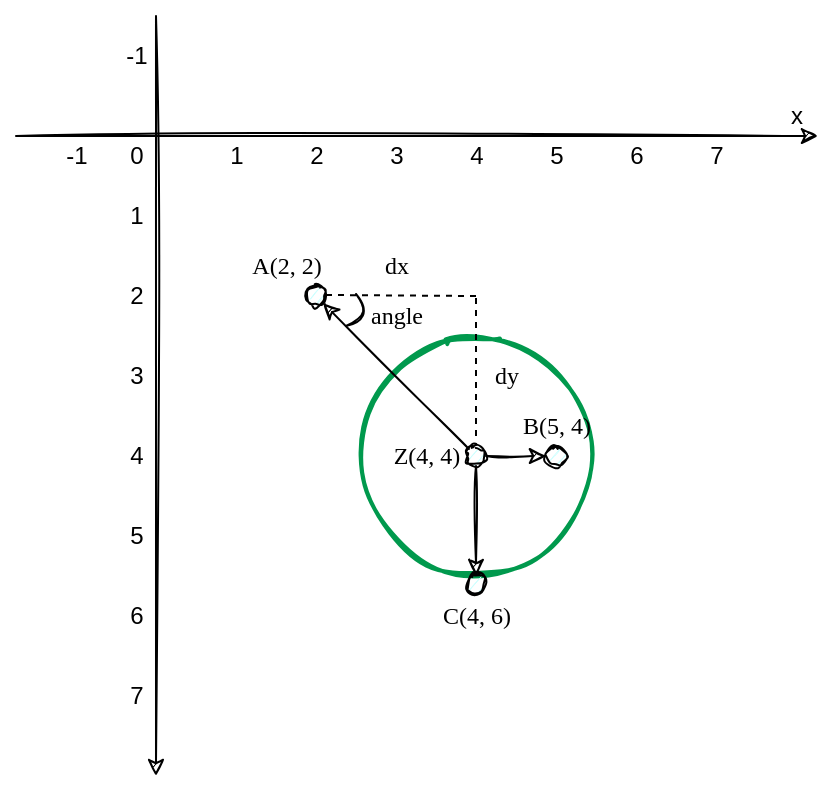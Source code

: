 <mxfile>
    <diagram id="mSHDbhP4EA9RL5Qm9t1z" name="第 1 页">
        <mxGraphModel dx="1074" dy="713" grid="1" gridSize="10" guides="1" tooltips="1" connect="1" arrows="1" fold="1" page="0" pageScale="1" pageWidth="827" pageHeight="1169" background="none" math="1" shadow="0">
            <root>
                <mxCell id="0"/>
                <mxCell id="1" parent="0"/>
                <mxCell id="2" value="" style="endArrow=classic;html=1;entryX=1.05;entryY=1;entryDx=0;entryDy=0;entryPerimeter=0;rounded=0;sketch=1;" parent="1" target="4" edge="1">
                    <mxGeometry width="50" height="50" relative="1" as="geometry">
                        <mxPoint x="290" y="280" as="sourcePoint"/>
                        <mxPoint x="550" y="280" as="targetPoint"/>
                    </mxGeometry>
                </mxCell>
                <mxCell id="3" value="" style="endArrow=classic;html=1;rounded=0;sketch=1;" parent="1" edge="1">
                    <mxGeometry width="50" height="50" relative="1" as="geometry">
                        <mxPoint x="360" y="220" as="sourcePoint"/>
                        <mxPoint x="360" y="600" as="targetPoint"/>
                    </mxGeometry>
                </mxCell>
                <mxCell id="4" value="x" style="text;html=1;align=center;verticalAlign=middle;resizable=0;points=[];autosize=1;strokeColor=none;fillColor=none;rounded=0;sketch=1;" parent="1" vertex="1">
                    <mxGeometry x="670" y="260" width="20" height="20" as="geometry"/>
                </mxCell>
                <mxCell id="5" value="0" style="text;html=1;align=center;verticalAlign=middle;resizable=0;points=[];autosize=1;strokeColor=none;fillColor=none;rounded=0;sketch=1;" parent="1" vertex="1">
                    <mxGeometry x="340" y="280" width="20" height="20" as="geometry"/>
                </mxCell>
                <mxCell id="6" value="1" style="text;html=1;align=center;verticalAlign=middle;resizable=0;points=[];autosize=1;strokeColor=none;fillColor=none;rounded=0;sketch=1;" parent="1" vertex="1">
                    <mxGeometry x="390" y="280" width="20" height="20" as="geometry"/>
                </mxCell>
                <mxCell id="7" value="2" style="text;html=1;align=center;verticalAlign=middle;resizable=0;points=[];autosize=1;strokeColor=none;fillColor=none;rounded=0;sketch=1;" parent="1" vertex="1">
                    <mxGeometry x="430" y="280" width="20" height="20" as="geometry"/>
                </mxCell>
                <mxCell id="8" value="3" style="text;html=1;align=center;verticalAlign=middle;resizable=0;points=[];autosize=1;strokeColor=none;fillColor=none;rounded=0;sketch=1;" parent="1" vertex="1">
                    <mxGeometry x="470" y="280" width="20" height="20" as="geometry"/>
                </mxCell>
                <mxCell id="9" value="4" style="text;html=1;align=center;verticalAlign=middle;resizable=0;points=[];autosize=1;strokeColor=none;fillColor=none;rounded=0;sketch=1;" parent="1" vertex="1">
                    <mxGeometry x="510" y="280" width="20" height="20" as="geometry"/>
                </mxCell>
                <mxCell id="10" value="1" style="text;html=1;align=center;verticalAlign=middle;resizable=0;points=[];autosize=1;strokeColor=none;fillColor=none;rounded=0;sketch=1;" parent="1" vertex="1">
                    <mxGeometry x="340" y="310" width="20" height="20" as="geometry"/>
                </mxCell>
                <mxCell id="11" value="2" style="text;html=1;align=center;verticalAlign=middle;resizable=0;points=[];autosize=1;strokeColor=none;fillColor=none;rounded=0;sketch=1;" parent="1" vertex="1">
                    <mxGeometry x="340" y="350" width="20" height="20" as="geometry"/>
                </mxCell>
                <mxCell id="12" value="3" style="text;html=1;align=center;verticalAlign=middle;resizable=0;points=[];autosize=1;strokeColor=none;fillColor=none;rounded=0;sketch=1;" parent="1" vertex="1">
                    <mxGeometry x="340" y="390" width="20" height="20" as="geometry"/>
                </mxCell>
                <mxCell id="13" value="4" style="text;html=1;align=center;verticalAlign=middle;resizable=0;points=[];autosize=1;strokeColor=none;fillColor=none;rounded=0;sketch=1;" parent="1" vertex="1">
                    <mxGeometry x="340" y="430" width="20" height="20" as="geometry"/>
                </mxCell>
                <mxCell id="14" value="-1" style="text;html=1;align=center;verticalAlign=middle;resizable=0;points=[];autosize=1;strokeColor=none;fillColor=none;rounded=0;sketch=1;" parent="1" vertex="1">
                    <mxGeometry x="305" y="280" width="30" height="20" as="geometry"/>
                </mxCell>
                <mxCell id="15" value="-1" style="text;html=1;align=center;verticalAlign=middle;resizable=0;points=[];autosize=1;strokeColor=none;fillColor=none;rounded=0;sketch=1;" parent="1" vertex="1">
                    <mxGeometry x="335" y="230" width="30" height="20" as="geometry"/>
                </mxCell>
                <mxCell id="16" value="" style="ellipse;whiteSpace=wrap;html=1;aspect=fixed;fillColor=none;strokeColor=#00994D;strokeWidth=2;rounded=0;sketch=1;fontFamily=Comic Sans MS;" parent="1" vertex="1">
                    <mxGeometry x="460" y="380" width="120" height="120" as="geometry"/>
                </mxCell>
                <mxCell id="17" value="" style="ellipse;whiteSpace=wrap;html=1;aspect=fixed;fillColor=#CCFFFF;strokeColor=#000000;rounded=0;sketch=1;fontFamily=Comic Sans MS;" parent="1" vertex="1">
                    <mxGeometry x="435" y="355" width="10" height="10" as="geometry"/>
                </mxCell>
                <mxCell id="22" value="5" style="text;html=1;align=center;verticalAlign=middle;resizable=0;points=[];autosize=1;strokeColor=none;fillColor=none;rounded=0;sketch=1;" parent="1" vertex="1">
                    <mxGeometry x="550" y="280" width="20" height="20" as="geometry"/>
                </mxCell>
                <mxCell id="23" value="6" style="text;html=1;align=center;verticalAlign=middle;resizable=0;points=[];autosize=1;strokeColor=none;fillColor=none;rounded=0;sketch=1;" parent="1" vertex="1">
                    <mxGeometry x="590" y="280" width="20" height="20" as="geometry"/>
                </mxCell>
                <mxCell id="24" value="7" style="text;html=1;align=center;verticalAlign=middle;resizable=0;points=[];autosize=1;strokeColor=none;fillColor=none;rounded=0;sketch=1;" parent="1" vertex="1">
                    <mxGeometry x="630" y="280" width="20" height="20" as="geometry"/>
                </mxCell>
                <mxCell id="25" value="5" style="text;html=1;align=center;verticalAlign=middle;resizable=0;points=[];autosize=1;strokeColor=none;fillColor=none;rounded=0;sketch=1;" parent="1" vertex="1">
                    <mxGeometry x="340" y="470" width="20" height="20" as="geometry"/>
                </mxCell>
                <mxCell id="26" value="6" style="text;html=1;align=center;verticalAlign=middle;resizable=0;points=[];autosize=1;strokeColor=none;fillColor=none;rounded=0;sketch=1;" parent="1" vertex="1">
                    <mxGeometry x="340" y="510" width="20" height="20" as="geometry"/>
                </mxCell>
                <mxCell id="27" value="7" style="text;html=1;align=center;verticalAlign=middle;resizable=0;points=[];autosize=1;strokeColor=none;fillColor=none;rounded=0;sketch=1;" parent="1" vertex="1">
                    <mxGeometry x="340" y="550" width="20" height="20" as="geometry"/>
                </mxCell>
                <mxCell id="31" style="edgeStyle=none;html=1;exitX=0;exitY=0;exitDx=0;exitDy=0;entryX=1;entryY=1;entryDx=0;entryDy=0;rounded=0;sketch=1;fontFamily=Comic Sans MS;" parent="1" source="30" target="17" edge="1">
                    <mxGeometry relative="1" as="geometry"/>
                </mxCell>
                <mxCell id="33" style="edgeStyle=none;html=1;exitX=0.5;exitY=1;exitDx=0;exitDy=0;rounded=0;sketch=1;fontFamily=Comic Sans MS;" parent="1" source="30" target="16" edge="1">
                    <mxGeometry relative="1" as="geometry"/>
                </mxCell>
                <mxCell id="45" style="edgeStyle=none;html=1;exitX=1;exitY=0.5;exitDx=0;exitDy=0;entryX=0;entryY=0.5;entryDx=0;entryDy=0;rounded=0;sketch=1;fontFamily=Comic Sans MS;" parent="1" source="30" target="34" edge="1">
                    <mxGeometry relative="1" as="geometry"/>
                </mxCell>
                <mxCell id="30" value="" style="ellipse;whiteSpace=wrap;html=1;aspect=fixed;fillColor=#CCFFFF;rounded=0;sketch=1;fontFamily=Comic Sans MS;" parent="1" vertex="1">
                    <mxGeometry x="515" y="435" width="10" height="10" as="geometry"/>
                </mxCell>
                <mxCell id="32" value="" style="ellipse;whiteSpace=wrap;html=1;aspect=fixed;fillColor=#CCFFFF;rounded=0;sketch=1;fontFamily=Comic Sans MS;" parent="1" vertex="1">
                    <mxGeometry x="515" y="499" width="10" height="10" as="geometry"/>
                </mxCell>
                <mxCell id="34" value="" style="ellipse;whiteSpace=wrap;html=1;aspect=fixed;fillColor=#CCFFFF;rounded=0;sketch=1;fontFamily=Comic Sans MS;" parent="1" vertex="1">
                    <mxGeometry x="555" y="435" width="10" height="10" as="geometry"/>
                </mxCell>
                <mxCell id="42" value="Z(4, 4)" style="text;html=1;align=center;verticalAlign=middle;resizable=0;points=[];autosize=1;strokeColor=none;fillColor=none;rounded=0;sketch=1;fontFamily=Comic Sans MS;" parent="1" vertex="1">
                    <mxGeometry x="470" y="430" width="50" height="20" as="geometry"/>
                </mxCell>
                <mxCell id="47" value="A(2, 2)" style="text;html=1;align=center;verticalAlign=middle;resizable=0;points=[];autosize=1;strokeColor=none;fillColor=none;rounded=0;sketch=1;fontFamily=Comic Sans MS;" parent="1" vertex="1">
                    <mxGeometry x="400" y="335" width="50" height="20" as="geometry"/>
                </mxCell>
                <mxCell id="48" value="B(5, 4)" style="text;html=1;align=center;verticalAlign=middle;resizable=0;points=[];autosize=1;strokeColor=none;fillColor=none;rounded=0;sketch=1;fontFamily=Comic Sans MS;" parent="1" vertex="1">
                    <mxGeometry x="535" y="415" width="50" height="20" as="geometry"/>
                </mxCell>
                <mxCell id="49" value="C(4, 6)" style="text;html=1;align=center;verticalAlign=middle;resizable=0;points=[];autosize=1;strokeColor=none;fillColor=none;rounded=0;sketch=1;fontFamily=Comic Sans MS;" parent="1" vertex="1">
                    <mxGeometry x="495" y="510" width="50" height="20" as="geometry"/>
                </mxCell>
                <mxCell id="50" value="" style="endArrow=none;dashed=1;html=1;fontFamily=Comic Sans MS;" edge="1" parent="1">
                    <mxGeometry width="50" height="50" relative="1" as="geometry">
                        <mxPoint x="445" y="359.5" as="sourcePoint"/>
                        <mxPoint x="520" y="360" as="targetPoint"/>
                    </mxGeometry>
                </mxCell>
                <mxCell id="52" value="" style="endArrow=none;dashed=1;html=1;fontFamily=Comic Sans MS;" edge="1" parent="1">
                    <mxGeometry width="50" height="50" relative="1" as="geometry">
                        <mxPoint x="520" y="430" as="sourcePoint"/>
                        <mxPoint x="520" y="360" as="targetPoint"/>
                    </mxGeometry>
                </mxCell>
                <mxCell id="55" value="" style="endArrow=none;html=1;curved=1;endSize=6;sketch=1;fontFamily=Comic Sans MS;" edge="1" parent="1">
                    <mxGeometry width="50" height="50" relative="1" as="geometry">
                        <mxPoint x="455" y="375" as="sourcePoint"/>
                        <mxPoint x="460" y="359" as="targetPoint"/>
                        <Array as="points">
                            <mxPoint x="470" y="370"/>
                        </Array>
                    </mxGeometry>
                </mxCell>
                <mxCell id="57" value="dx" style="text;html=1;align=center;verticalAlign=middle;resizable=0;points=[];autosize=1;strokeColor=none;fillColor=none;sketch=0;glass=0;rounded=0;shadow=0;fontSize=12;fontFamily=Comic Sans MS;" vertex="1" parent="1">
                    <mxGeometry x="465" y="335" width="30" height="20" as="geometry"/>
                </mxCell>
                <mxCell id="58" value="dy" style="text;html=1;align=center;verticalAlign=middle;resizable=0;points=[];autosize=1;strokeColor=none;fillColor=none;fontFamily=Comic Sans MS;" vertex="1" parent="1">
                    <mxGeometry x="520" y="390" width="30" height="20" as="geometry"/>
                </mxCell>
                <mxCell id="62" value="angle" style="text;html=1;align=center;verticalAlign=middle;resizable=0;points=[];autosize=1;strokeColor=none;fillColor=none;fontSize=12;fontFamily=Comic Sans MS;" vertex="1" parent="1">
                    <mxGeometry x="460" y="360" width="40" height="20" as="geometry"/>
                </mxCell>
            </root>
        </mxGraphModel>
    </diagram>
</mxfile>